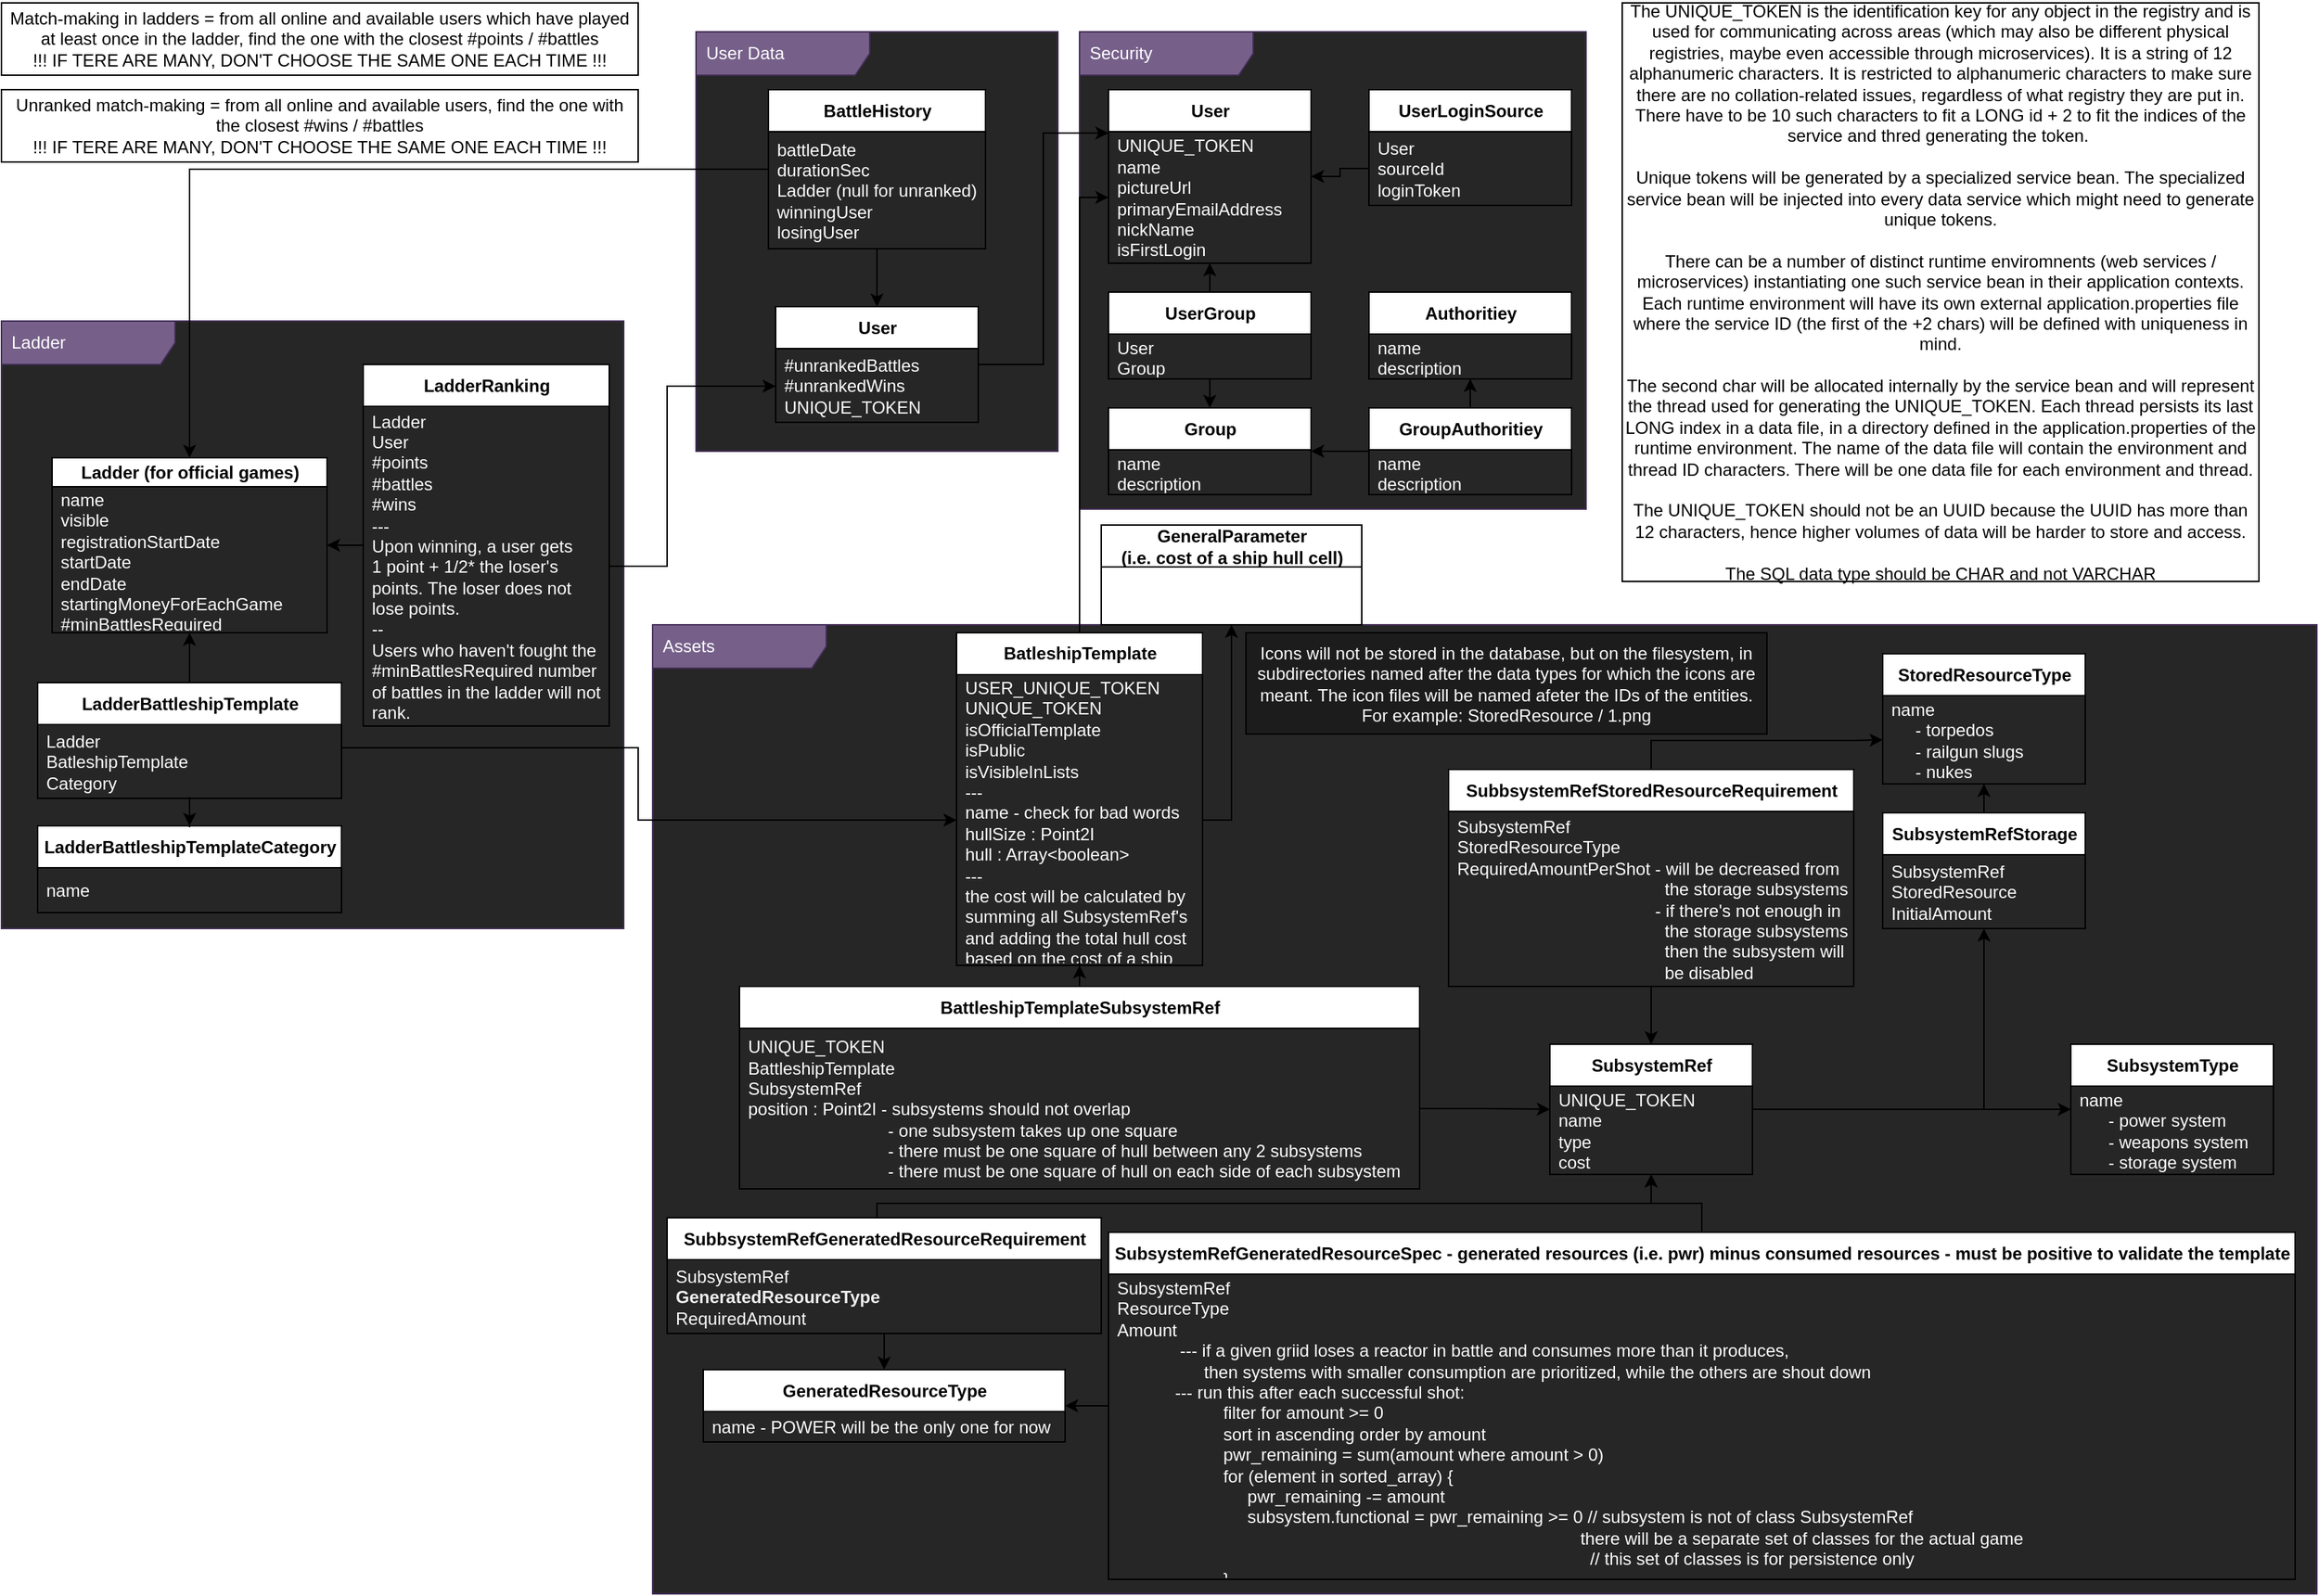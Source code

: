 <mxfile>
    <diagram id="Q96f5WNDCmfQpQFSebxe" name="Page-1">
        <mxGraphModel dx="732" dy="440" grid="1" gridSize="10" guides="1" tooltips="1" connect="1" arrows="1" fold="1" page="1" pageScale="1" pageWidth="850" pageHeight="1100" math="0" shadow="0">
            <root>
                <mxCell id="0"/>
                <mxCell id="1" parent="0"/>
                <mxCell id="100" value="User Data" style="shape=umlFrame;whiteSpace=wrap;html=1;width=120;height=30;boundedLbl=1;verticalAlign=middle;align=left;spacingLeft=5;fillColor=#76608a;strokeColor=#432D57;fontColor=#ffffff;swimlaneFillColor=#262626;" parent="1" vertex="1">
                    <mxGeometry x="480" y="20" width="250" height="290" as="geometry"/>
                </mxCell>
                <mxCell id="95" value="Assets" style="shape=umlFrame;whiteSpace=wrap;html=1;width=120;height=30;boundedLbl=1;verticalAlign=middle;align=left;spacingLeft=5;fillColor=#76608a;strokeColor=#432D57;fontColor=#ffffff;swimlaneFillColor=#262626;" parent="1" vertex="1">
                    <mxGeometry x="450" y="430" width="1150" height="670" as="geometry"/>
                </mxCell>
                <mxCell id="89" value="Security" style="shape=umlFrame;whiteSpace=wrap;html=1;width=120;height=30;boundedLbl=1;verticalAlign=middle;align=left;spacingLeft=5;fillColor=#76608a;strokeColor=#432D57;fontColor=#ffffff;swimlaneFillColor=#262626;" parent="1" vertex="1">
                    <mxGeometry x="745" y="20" width="350" height="330" as="geometry"/>
                </mxCell>
                <mxCell id="90" value="Ladder" style="shape=umlFrame;whiteSpace=wrap;html=1;width=120;height=30;boundedLbl=1;verticalAlign=middle;align=left;spacingLeft=5;fillColor=#76608a;strokeColor=#432D57;fontColor=#ffffff;swimlaneFillColor=#262626;" parent="1" vertex="1">
                    <mxGeometry y="220" width="430" height="420" as="geometry"/>
                </mxCell>
                <mxCell id="105" style="edgeStyle=orthogonalEdgeStyle;rounded=0;orthogonalLoop=1;jettySize=auto;html=1;entryX=0;entryY=0.25;entryDx=0;entryDy=0;" parent="1" source="2" target="101" edge="1">
                    <mxGeometry relative="1" as="geometry"/>
                </mxCell>
                <mxCell id="2" value="User" style="swimlane;fontStyle=1;align=center;verticalAlign=middle;childLayout=stackLayout;horizontal=1;startSize=29;horizontalStack=0;resizeParent=1;resizeParentMax=0;resizeLast=0;collapsible=0;marginBottom=0;html=1;" parent="1" vertex="1">
                    <mxGeometry x="535" y="210" width="140" height="80" as="geometry"/>
                </mxCell>
                <mxCell id="4" value="#unrankedBattles&lt;br&gt;#unrankedWins&lt;br&gt;UNIQUE_TOKEN" style="text;html=1;strokeColor=none;fillColor=none;align=left;verticalAlign=middle;spacingLeft=4;spacingRight=4;overflow=hidden;rotatable=0;points=[[0,0.5],[1,0.5]];portConstraint=eastwest;fontColor=#FFFFFF;" parent="2" vertex="1">
                    <mxGeometry y="29" width="140" height="51" as="geometry"/>
                </mxCell>
                <mxCell id="111" style="edgeStyle=orthogonalEdgeStyle;rounded=0;orthogonalLoop=1;jettySize=auto;html=1;" parent="1" source="9" target="102" edge="1">
                    <mxGeometry relative="1" as="geometry"/>
                </mxCell>
                <mxCell id="9" value="BatleshipTemplate" style="swimlane;fontStyle=1;align=center;verticalAlign=middle;childLayout=stackLayout;horizontal=1;startSize=29;horizontalStack=0;resizeParent=1;resizeParentMax=0;resizeLast=0;collapsible=0;marginBottom=0;html=1;" parent="1" vertex="1">
                    <mxGeometry x="660" y="435.5" width="170" height="230" as="geometry"/>
                </mxCell>
                <mxCell id="10" value="USER_UNIQUE_TOKEN&lt;br&gt;UNIQUE_TOKEN&lt;br&gt;isOfficialTemplate&lt;br&gt;isPublic&lt;br&gt;isVisibleInLists&lt;br&gt;---&lt;br&gt;name - check for bad words&lt;br&gt;hullSize : Point2I&lt;br&gt;hull : Array&amp;lt;boolean&amp;gt;&lt;br&gt;---&lt;br&gt;the cost will be calculated by&lt;br&gt;summing all SubsystemRef's&lt;br&gt;and adding the total hull cost&lt;br&gt;based on the cost of a ship&lt;br&gt;hull cell, which is looked up in&lt;br&gt;the GeneralParameter table" style="text;html=1;strokeColor=none;fillColor=none;align=left;verticalAlign=middle;spacingLeft=4;spacingRight=4;overflow=hidden;rotatable=0;points=[[0,0.5],[1,0.5]];portConstraint=eastwest;fontColor=#FFFFFF;" parent="9" vertex="1">
                    <mxGeometry y="29" width="170" height="201" as="geometry"/>
                </mxCell>
                <mxCell id="27" style="edgeStyle=orthogonalEdgeStyle;rounded=0;orthogonalLoop=1;jettySize=auto;html=1;" parent="1" source="11" target="17" edge="1">
                    <mxGeometry relative="1" as="geometry"/>
                </mxCell>
                <mxCell id="37" style="edgeStyle=orthogonalEdgeStyle;rounded=0;orthogonalLoop=1;jettySize=auto;html=1;" parent="1" source="11" target="35" edge="1">
                    <mxGeometry relative="1" as="geometry"/>
                </mxCell>
                <mxCell id="11" value="SubsystemRef" style="swimlane;fontStyle=1;align=center;verticalAlign=middle;childLayout=stackLayout;horizontal=1;startSize=29;horizontalStack=0;resizeParent=1;resizeParentMax=0;resizeLast=0;collapsible=0;marginBottom=0;html=1;" parent="1" vertex="1">
                    <mxGeometry x="1070" y="720" width="140" height="90" as="geometry"/>
                </mxCell>
                <mxCell id="12" value="UNIQUE_TOKEN&lt;br&gt;name&lt;br&gt;type&lt;br&gt;cost" style="text;html=1;strokeColor=none;fillColor=none;align=left;verticalAlign=middle;spacingLeft=4;spacingRight=4;overflow=hidden;rotatable=0;points=[[0,0.5],[1,0.5]];portConstraint=eastwest;fontColor=#FFFFFF;" parent="11" vertex="1">
                    <mxGeometry y="29" width="140" height="61" as="geometry"/>
                </mxCell>
                <mxCell id="17" value="SubsystemType" style="swimlane;fontStyle=1;align=center;verticalAlign=middle;childLayout=stackLayout;horizontal=1;startSize=29;horizontalStack=0;resizeParent=1;resizeParentMax=0;resizeLast=0;collapsible=0;marginBottom=0;html=1;" parent="1" vertex="1">
                    <mxGeometry x="1430" y="720" width="140" height="90" as="geometry"/>
                </mxCell>
                <mxCell id="18" value="name&lt;br&gt;&amp;nbsp; &amp;nbsp; &amp;nbsp; - power system&lt;br&gt;&amp;nbsp; &amp;nbsp; &amp;nbsp; - weapons system&lt;br&gt;&amp;nbsp; &amp;nbsp; &amp;nbsp; - storage system" style="text;html=1;strokeColor=none;fillColor=none;align=left;verticalAlign=middle;spacingLeft=4;spacingRight=4;overflow=hidden;rotatable=0;points=[[0,0.5],[1,0.5]];portConstraint=eastwest;fontColor=#FFFFFF;" parent="17" vertex="1">
                    <mxGeometry y="29" width="140" height="61" as="geometry"/>
                </mxCell>
                <mxCell id="29" style="edgeStyle=orthogonalEdgeStyle;rounded=0;orthogonalLoop=1;jettySize=auto;html=1;" parent="1" source="19" target="21" edge="1">
                    <mxGeometry relative="1" as="geometry"/>
                </mxCell>
                <mxCell id="43" style="edgeStyle=orthogonalEdgeStyle;rounded=0;orthogonalLoop=1;jettySize=auto;html=1;" parent="1" source="19" target="11" edge="1">
                    <mxGeometry relative="1" as="geometry"/>
                </mxCell>
                <mxCell id="19" value="SubsystemRefGeneratedResourceSpec - generated resources (i.e. pwr) minus consumed resources - must be positive to validate the template" style="swimlane;fontStyle=1;align=center;verticalAlign=middle;childLayout=stackLayout;horizontal=1;startSize=29;horizontalStack=0;resizeParent=1;resizeParentMax=0;resizeLast=0;collapsible=0;marginBottom=0;html=1;" parent="1" vertex="1">
                    <mxGeometry x="765" y="850" width="820" height="240" as="geometry"/>
                </mxCell>
                <mxCell id="20" value="SubsystemRef&lt;br&gt;ResourceType&lt;br&gt;Amount&lt;br&gt;&amp;nbsp; &amp;nbsp; &amp;nbsp; &amp;nbsp; &amp;nbsp; &amp;nbsp; &amp;nbsp;--- if a given griid loses a reactor in battle and consumes more than it produces,&lt;br&gt;&amp;nbsp; &amp;nbsp; &amp;nbsp; &amp;nbsp; &amp;nbsp; &amp;nbsp; &amp;nbsp; &amp;nbsp; &amp;nbsp; then systems with smaller consumption are prioritized, while the others are shout down&lt;br&gt;&amp;nbsp; &amp;nbsp; &amp;nbsp; &amp;nbsp; &amp;nbsp; &amp;nbsp; --- run this after each successful shot:&lt;br&gt;&amp;nbsp; &amp;nbsp; &amp;nbsp; &amp;nbsp; &amp;nbsp; &amp;nbsp; &amp;nbsp; &amp;nbsp; &amp;nbsp; &amp;nbsp; &amp;nbsp; filter for amount &amp;gt;= 0&lt;br&gt;&amp;nbsp; &amp;nbsp; &amp;nbsp; &amp;nbsp; &amp;nbsp; &amp;nbsp; &amp;nbsp; &amp;nbsp; &amp;nbsp; &amp;nbsp; &amp;nbsp; sort in ascending order by amount&lt;br&gt;&amp;nbsp; &amp;nbsp; &amp;nbsp; &amp;nbsp; &amp;nbsp; &amp;nbsp; &amp;nbsp; &amp;nbsp; &amp;nbsp; &amp;nbsp; &amp;nbsp; pwr_remaining = sum(amount where amount &amp;gt; 0)&lt;br&gt;&amp;nbsp; &amp;nbsp; &amp;nbsp; &amp;nbsp; &amp;nbsp; &amp;nbsp; &amp;nbsp; &amp;nbsp; &amp;nbsp; &amp;nbsp; &amp;nbsp; for (element in sorted_array) {&lt;br&gt;&amp;nbsp; &amp;nbsp; &amp;nbsp; &amp;nbsp; &amp;nbsp; &amp;nbsp; &amp;nbsp; &amp;nbsp; &amp;nbsp; &amp;nbsp; &amp;nbsp; &amp;nbsp; &amp;nbsp; &amp;nbsp;pwr_remaining -= amount&lt;br&gt;&amp;nbsp; &amp;nbsp; &amp;nbsp; &amp;nbsp; &amp;nbsp; &amp;nbsp; &amp;nbsp; &amp;nbsp; &amp;nbsp; &amp;nbsp; &amp;nbsp; &amp;nbsp; &amp;nbsp; &amp;nbsp;subsystem.functional = pwr_remaining &amp;gt;= 0 // subsystem is not of class SubsystemRef&lt;br&gt;&amp;nbsp; &amp;nbsp; &amp;nbsp; &amp;nbsp; &amp;nbsp; &amp;nbsp; &amp;nbsp; &amp;nbsp; &amp;nbsp; &amp;nbsp; &amp;nbsp; &amp;nbsp; &amp;nbsp; &amp;nbsp; &amp;nbsp; &amp;nbsp; &amp;nbsp; &amp;nbsp; &amp;nbsp; &amp;nbsp; &amp;nbsp; &amp;nbsp; &amp;nbsp; &amp;nbsp; &amp;nbsp; &amp;nbsp; &amp;nbsp; &amp;nbsp; &amp;nbsp; &amp;nbsp; &amp;nbsp; &amp;nbsp; &amp;nbsp; &amp;nbsp; &amp;nbsp; &amp;nbsp; &amp;nbsp; &amp;nbsp; &amp;nbsp; &amp;nbsp; &amp;nbsp; &amp;nbsp; &amp;nbsp; &amp;nbsp; &amp;nbsp; &amp;nbsp; &amp;nbsp; &amp;nbsp;   there will be a separate set of classes for the actual game&lt;br&gt;&amp;nbsp; &amp;nbsp; &amp;nbsp; &amp;nbsp; &amp;nbsp; &amp;nbsp; &amp;nbsp; &amp;nbsp; &amp;nbsp; &amp;nbsp; &amp;nbsp; &amp;nbsp; &amp;nbsp; &amp;nbsp; &amp;nbsp; &amp;nbsp; &amp;nbsp; &amp;nbsp; &amp;nbsp; &amp;nbsp; &amp;nbsp; &amp;nbsp; &amp;nbsp; &amp;nbsp; &amp;nbsp; &amp;nbsp; &amp;nbsp; &amp;nbsp; &amp;nbsp; &amp;nbsp; &amp;nbsp; &amp;nbsp; &amp;nbsp; &amp;nbsp; &amp;nbsp; &amp;nbsp; &amp;nbsp; &amp;nbsp; &amp;nbsp; &amp;nbsp; &amp;nbsp; &amp;nbsp; &amp;nbsp; &amp;nbsp; &amp;nbsp; &amp;nbsp; &amp;nbsp; &amp;nbsp; &amp;nbsp; // this set of classes is for persistence only&lt;br&gt;&amp;nbsp; &amp;nbsp; &amp;nbsp; &amp;nbsp; &amp;nbsp; &amp;nbsp; &amp;nbsp; &amp;nbsp; &amp;nbsp; &amp;nbsp; &amp;nbsp; }" style="text;html=1;strokeColor=none;fillColor=none;align=left;verticalAlign=middle;spacingLeft=4;spacingRight=4;overflow=hidden;rotatable=0;points=[[0,0.5],[1,0.5]];portConstraint=eastwest;fontColor=#FFFFFF;" parent="19" vertex="1">
                    <mxGeometry y="29" width="820" height="211" as="geometry"/>
                </mxCell>
                <mxCell id="21" value="GeneratedResourceType" style="swimlane;fontStyle=1;align=center;verticalAlign=middle;childLayout=stackLayout;horizontal=1;startSize=29;horizontalStack=0;resizeParent=1;resizeParentMax=0;resizeLast=0;collapsible=0;marginBottom=0;html=1;" parent="1" vertex="1">
                    <mxGeometry x="485" y="945" width="250" height="50" as="geometry"/>
                </mxCell>
                <mxCell id="22" value="name - POWER will be the only one for now" style="text;html=1;strokeColor=none;fillColor=none;align=left;verticalAlign=middle;spacingLeft=4;spacingRight=4;overflow=hidden;rotatable=0;points=[[0,0.5],[1,0.5]];portConstraint=eastwest;fontColor=#FFFFFF;" parent="21" vertex="1">
                    <mxGeometry y="29" width="250" height="21" as="geometry"/>
                </mxCell>
                <mxCell id="34" style="edgeStyle=orthogonalEdgeStyle;rounded=0;orthogonalLoop=1;jettySize=auto;html=1;" parent="1" source="23" target="9" edge="1">
                    <mxGeometry relative="1" as="geometry"/>
                </mxCell>
                <mxCell id="23" value="BattleshipTemplateSubsystemRef" style="swimlane;fontStyle=1;align=center;verticalAlign=middle;childLayout=stackLayout;horizontal=1;startSize=29;horizontalStack=0;resizeParent=1;resizeParentMax=0;resizeLast=0;collapsible=0;marginBottom=0;html=1;" parent="1" vertex="1">
                    <mxGeometry x="510" y="680" width="470" height="140" as="geometry"/>
                </mxCell>
                <mxCell id="24" value="UNIQUE_TOKEN&lt;br&gt;BattleshipTemplate&lt;br&gt;SubsystemRef&lt;br&gt;position : Point2I - subsystems should not overlap&lt;br&gt;&amp;nbsp; &amp;nbsp; &amp;nbsp; &amp;nbsp; &amp;nbsp; &amp;nbsp; &amp;nbsp; &amp;nbsp; &amp;nbsp; &amp;nbsp; &amp;nbsp; &amp;nbsp; &amp;nbsp; &amp;nbsp; &amp;nbsp;- one subsystem takes up one square&lt;br&gt;&amp;nbsp; &amp;nbsp; &amp;nbsp; &amp;nbsp; &amp;nbsp; &amp;nbsp; &amp;nbsp; &amp;nbsp; &amp;nbsp; &amp;nbsp; &amp;nbsp; &amp;nbsp; &amp;nbsp; &amp;nbsp; &amp;nbsp;- there must be one square of hull between any 2 subsystems&lt;br&gt;&amp;nbsp; &amp;nbsp; &amp;nbsp; &amp;nbsp; &amp;nbsp; &amp;nbsp; &amp;nbsp; &amp;nbsp; &amp;nbsp; &amp;nbsp; &amp;nbsp; &amp;nbsp; &amp;nbsp; &amp;nbsp; &amp;nbsp;- there must be one square of hull on each side of each subsystem" style="text;html=1;strokeColor=none;fillColor=none;align=left;verticalAlign=middle;spacingLeft=4;spacingRight=4;overflow=hidden;rotatable=0;points=[[0,0.5],[1,0.5]];portConstraint=eastwest;fontColor=#FFFFFF;" parent="23" vertex="1">
                    <mxGeometry y="29" width="470" height="111" as="geometry"/>
                </mxCell>
                <mxCell id="25" style="edgeStyle=orthogonalEdgeStyle;rounded=0;orthogonalLoop=1;jettySize=auto;html=1;" parent="1" source="24" target="11" edge="1">
                    <mxGeometry relative="1" as="geometry"/>
                </mxCell>
                <mxCell id="40" style="edgeStyle=orthogonalEdgeStyle;rounded=0;orthogonalLoop=1;jettySize=auto;html=1;" parent="1" source="35" target="38" edge="1">
                    <mxGeometry relative="1" as="geometry"/>
                </mxCell>
                <mxCell id="35" value="SubsystemRefStorage" style="swimlane;fontStyle=1;align=center;verticalAlign=middle;childLayout=stackLayout;horizontal=1;startSize=29;horizontalStack=0;resizeParent=1;resizeParentMax=0;resizeLast=0;collapsible=0;marginBottom=0;html=1;" parent="1" vertex="1">
                    <mxGeometry x="1300" y="560" width="140" height="80" as="geometry"/>
                </mxCell>
                <mxCell id="36" value="SubsystemRef&lt;br&gt;StoredResource&lt;br&gt;InitialAmount" style="text;html=1;strokeColor=none;fillColor=none;align=left;verticalAlign=middle;spacingLeft=4;spacingRight=4;overflow=hidden;rotatable=0;points=[[0,0.5],[1,0.5]];portConstraint=eastwest;fontColor=#FFFFFF;" parent="35" vertex="1">
                    <mxGeometry y="29" width="140" height="51" as="geometry"/>
                </mxCell>
                <mxCell id="38" value="StoredResourceType" style="swimlane;fontStyle=1;align=center;verticalAlign=middle;childLayout=stackLayout;horizontal=1;startSize=29;horizontalStack=0;resizeParent=1;resizeParentMax=0;resizeLast=0;collapsible=0;marginBottom=0;html=1;" parent="1" vertex="1">
                    <mxGeometry x="1300" y="450" width="140" height="90" as="geometry"/>
                </mxCell>
                <mxCell id="39" value="name&lt;br&gt;&amp;nbsp; &amp;nbsp; &amp;nbsp;- torpedos&lt;br&gt;&amp;nbsp; &amp;nbsp; &amp;nbsp;- railgun slugs&lt;br&gt;&amp;nbsp; &amp;nbsp; &amp;nbsp;- nukes" style="text;html=1;strokeColor=none;fillColor=none;align=left;verticalAlign=middle;spacingLeft=4;spacingRight=4;overflow=hidden;rotatable=0;points=[[0,0.5],[1,0.5]];portConstraint=eastwest;fontColor=#FFFFFF;" parent="38" vertex="1">
                    <mxGeometry y="29" width="140" height="61" as="geometry"/>
                </mxCell>
                <mxCell id="48" style="edgeStyle=orthogonalEdgeStyle;rounded=0;orthogonalLoop=1;jettySize=auto;html=1;" parent="1" source="41" target="11" edge="1">
                    <mxGeometry relative="1" as="geometry"/>
                </mxCell>
                <mxCell id="119" style="edgeStyle=orthogonalEdgeStyle;rounded=0;orthogonalLoop=1;jettySize=auto;html=1;entryX=0;entryY=0.5;entryDx=0;entryDy=0;" parent="1" source="41" target="39" edge="1">
                    <mxGeometry relative="1" as="geometry">
                        <Array as="points">
                            <mxPoint x="1140" y="510"/>
                            <mxPoint x="1280" y="510"/>
                        </Array>
                    </mxGeometry>
                </mxCell>
                <mxCell id="41" value="SubbsystemRefStoredResourceRequirement" style="swimlane;fontStyle=1;align=center;verticalAlign=middle;childLayout=stackLayout;horizontal=1;startSize=29;horizontalStack=0;resizeParent=1;resizeParentMax=0;resizeLast=0;collapsible=0;marginBottom=0;html=1;" parent="1" vertex="1">
                    <mxGeometry x="1000" y="530" width="280" height="150" as="geometry"/>
                </mxCell>
                <mxCell id="42" value="SubsystemRef&lt;br&gt;StoredResourceType&lt;br&gt;RequiredAmountPerShot - will be decreased from&lt;br&gt;&amp;nbsp; &amp;nbsp; &amp;nbsp; &amp;nbsp; &amp;nbsp; &amp;nbsp; &amp;nbsp; &amp;nbsp; &amp;nbsp; &amp;nbsp; &amp;nbsp; &amp;nbsp; &amp;nbsp; &amp;nbsp; &amp;nbsp; &amp;nbsp; &amp;nbsp; &amp;nbsp; &amp;nbsp; &amp;nbsp; &amp;nbsp; &amp;nbsp;the storage subsystems&lt;br&gt;&amp;nbsp; &amp;nbsp; &amp;nbsp; &amp;nbsp; &amp;nbsp; &amp;nbsp; &amp;nbsp; &amp;nbsp; &amp;nbsp; &amp;nbsp; &amp;nbsp; &amp;nbsp; &amp;nbsp; &amp;nbsp; &amp;nbsp; &amp;nbsp; &amp;nbsp; &amp;nbsp; &amp;nbsp; &amp;nbsp; &amp;nbsp;- if there's not enough in&lt;br&gt;&amp;nbsp; &amp;nbsp; &amp;nbsp; &amp;nbsp; &amp;nbsp; &amp;nbsp; &amp;nbsp; &amp;nbsp; &amp;nbsp; &amp;nbsp; &amp;nbsp; &amp;nbsp; &amp;nbsp; &amp;nbsp; &amp;nbsp; &amp;nbsp; &amp;nbsp; &amp;nbsp; &amp;nbsp; &amp;nbsp; &amp;nbsp; &amp;nbsp;the storage subsystems,&lt;br&gt;&amp;nbsp; &amp;nbsp; &amp;nbsp; &amp;nbsp; &amp;nbsp; &amp;nbsp; &amp;nbsp; &amp;nbsp; &amp;nbsp; &amp;nbsp; &amp;nbsp; &amp;nbsp; &amp;nbsp; &amp;nbsp; &amp;nbsp; &amp;nbsp; &amp;nbsp; &amp;nbsp; &amp;nbsp; &amp;nbsp; &amp;nbsp; &amp;nbsp;then the subsystem will&lt;br&gt;&amp;nbsp; &amp;nbsp; &amp;nbsp; &amp;nbsp; &amp;nbsp; &amp;nbsp; &amp;nbsp; &amp;nbsp; &amp;nbsp; &amp;nbsp; &amp;nbsp; &amp;nbsp; &amp;nbsp; &amp;nbsp; &amp;nbsp; &amp;nbsp; &amp;nbsp; &amp;nbsp; &amp;nbsp; &amp;nbsp; &amp;nbsp; &amp;nbsp;be disabled" style="text;html=1;strokeColor=none;fillColor=none;align=left;verticalAlign=middle;spacingLeft=4;spacingRight=4;overflow=hidden;rotatable=0;points=[[0,0.5],[1,0.5]];portConstraint=eastwest;fontColor=#FFFFFF;" parent="41" vertex="1">
                    <mxGeometry y="29" width="280" height="121" as="geometry"/>
                </mxCell>
                <mxCell id="49" value="Icons will not be stored in the database, but on the filesystem, in subdirectories named after the data types for which the icons are meant. The icon files will be named afeter the IDs of the entities. For example: StoredResource / 1.png" style="rounded=0;whiteSpace=wrap;html=1;fillColor=#1C1C1C;fontColor=#FFFFFF;" parent="1" vertex="1">
                    <mxGeometry x="860" y="435.5" width="360" height="70" as="geometry"/>
                </mxCell>
                <mxCell id="51" value="GeneralParameter&lt;br&gt;(i.e. cost of a ship hull cell)" style="swimlane;fontStyle=1;align=center;verticalAlign=middle;childLayout=stackLayout;horizontal=1;startSize=29;horizontalStack=0;resizeParent=1;resizeParentMax=0;resizeLast=0;collapsible=0;marginBottom=0;html=1;" parent="1" vertex="1">
                    <mxGeometry x="760" y="361" width="180" height="69" as="geometry"/>
                </mxCell>
                <mxCell id="52" value="name&lt;br&gt;value" style="text;html=1;strokeColor=none;fillColor=none;align=left;verticalAlign=middle;spacingLeft=4;spacingRight=4;overflow=hidden;rotatable=0;points=[[0,0.5],[1,0.5]];portConstraint=eastwest;fontColor=#FFFFFF;" parent="51" vertex="1">
                    <mxGeometry y="29" width="180" height="40" as="geometry"/>
                </mxCell>
                <mxCell id="53" style="edgeStyle=orthogonalEdgeStyle;rounded=0;orthogonalLoop=1;jettySize=auto;html=1;" parent="1" source="10" target="51" edge="1">
                    <mxGeometry relative="1" as="geometry"/>
                </mxCell>
                <mxCell id="54" value="Ladder (for official games)" style="swimlane;fontStyle=1;align=center;verticalAlign=middle;childLayout=stackLayout;horizontal=1;startSize=20;horizontalStack=0;resizeParent=1;resizeParentMax=0;resizeLast=0;collapsible=0;marginBottom=0;html=1;" parent="1" vertex="1">
                    <mxGeometry x="35" y="314.5" width="190" height="121" as="geometry"/>
                </mxCell>
                <mxCell id="55" value="name&lt;br&gt;visible&lt;br&gt;registrationStartDate&lt;br&gt;startDate&lt;br&gt;endDate&lt;br&gt;startingMoneyForEachGame&lt;br&gt;#minBattlesRequired" style="text;html=1;strokeColor=none;fillColor=none;align=left;verticalAlign=middle;spacingLeft=4;spacingRight=4;overflow=hidden;rotatable=0;points=[[0,0.5],[1,0.5]];portConstraint=eastwest;fontColor=#FFFFFF;" parent="54" vertex="1">
                    <mxGeometry y="20" width="190" height="101" as="geometry"/>
                </mxCell>
                <mxCell id="58" style="edgeStyle=orthogonalEdgeStyle;rounded=0;orthogonalLoop=1;jettySize=auto;html=1;" parent="1" source="56" target="54" edge="1">
                    <mxGeometry relative="1" as="geometry"/>
                </mxCell>
                <mxCell id="56" value="LadderRanking" style="swimlane;fontStyle=1;align=center;verticalAlign=middle;childLayout=stackLayout;horizontal=1;startSize=29;horizontalStack=0;resizeParent=1;resizeParentMax=0;resizeLast=0;collapsible=0;marginBottom=0;html=1;" parent="1" vertex="1">
                    <mxGeometry x="250" y="250" width="170" height="250" as="geometry"/>
                </mxCell>
                <mxCell id="57" value="Ladder&lt;br&gt;User&lt;br&gt;#points&lt;br&gt;#battles&lt;br&gt;#wins&lt;br&gt;---&lt;br&gt;Upon winning, a user gets&lt;br&gt;1 point + 1/2* the loser's&lt;br&gt;points. The loser does not&lt;br&gt;lose points.&amp;nbsp;&lt;br&gt;--&lt;br&gt;Users who haven't fought the&lt;br&gt;#minBattlesRequired number&lt;br&gt;of battles in the ladder will not&lt;br&gt;rank." style="text;html=1;strokeColor=none;fillColor=none;align=left;verticalAlign=middle;spacingLeft=4;spacingRight=4;overflow=hidden;rotatable=0;points=[[0,0.5],[1,0.5]];portConstraint=eastwest;fontColor=#FFFFFF;" parent="56" vertex="1">
                    <mxGeometry y="29" width="170" height="221" as="geometry"/>
                </mxCell>
                <mxCell id="60" style="edgeStyle=orthogonalEdgeStyle;rounded=0;orthogonalLoop=1;jettySize=auto;html=1;" parent="1" source="57" target="2" edge="1">
                    <mxGeometry relative="1" as="geometry">
                        <Array as="points">
                            <mxPoint x="460" y="390"/>
                            <mxPoint x="460" y="265"/>
                        </Array>
                    </mxGeometry>
                </mxCell>
                <mxCell id="61" value="LadderBattleshipTemplateCategory" style="swimlane;fontStyle=1;align=center;verticalAlign=middle;childLayout=stackLayout;horizontal=1;startSize=29;horizontalStack=0;resizeParent=1;resizeParentMax=0;resizeLast=0;collapsible=0;marginBottom=0;html=1;" parent="1" vertex="1">
                    <mxGeometry x="25" y="569" width="210" height="60" as="geometry"/>
                </mxCell>
                <mxCell id="62" value="name" style="text;html=1;strokeColor=none;fillColor=none;align=left;verticalAlign=middle;spacingLeft=4;spacingRight=4;overflow=hidden;rotatable=0;points=[[0,0.5],[1,0.5]];portConstraint=eastwest;fontColor=#FFFFFF;" parent="61" vertex="1">
                    <mxGeometry y="29" width="210" height="31" as="geometry"/>
                </mxCell>
                <mxCell id="66" style="edgeStyle=orthogonalEdgeStyle;rounded=0;orthogonalLoop=1;jettySize=auto;html=1;" parent="1" source="63" target="54" edge="1">
                    <mxGeometry relative="1" as="geometry"/>
                </mxCell>
                <mxCell id="67" style="edgeStyle=orthogonalEdgeStyle;rounded=0;orthogonalLoop=1;jettySize=auto;html=1;" parent="1" source="63" target="61" edge="1">
                    <mxGeometry relative="1" as="geometry"/>
                </mxCell>
                <mxCell id="63" value="LadderBattleshipTemplate" style="swimlane;fontStyle=1;align=center;verticalAlign=middle;childLayout=stackLayout;horizontal=1;startSize=29;horizontalStack=0;resizeParent=1;resizeParentMax=0;resizeLast=0;collapsible=0;marginBottom=0;html=1;" parent="1" vertex="1">
                    <mxGeometry x="25" y="470" width="210" height="80" as="geometry"/>
                </mxCell>
                <mxCell id="64" value="Ladder&lt;br&gt;BatleshipTemplate&lt;br&gt;Category" style="text;html=1;strokeColor=none;fillColor=none;align=left;verticalAlign=middle;spacingLeft=4;spacingRight=4;overflow=hidden;rotatable=0;points=[[0,0.5],[1,0.5]];portConstraint=eastwest;fontColor=#FFFFFF;" parent="63" vertex="1">
                    <mxGeometry y="29" width="210" height="51" as="geometry"/>
                </mxCell>
                <mxCell id="65" style="edgeStyle=orthogonalEdgeStyle;rounded=0;orthogonalLoop=1;jettySize=auto;html=1;" parent="1" source="64" target="9" edge="1">
                    <mxGeometry relative="1" as="geometry">
                        <Array as="points">
                            <mxPoint x="440" y="515"/>
                            <mxPoint x="440" y="565"/>
                        </Array>
                    </mxGeometry>
                </mxCell>
                <mxCell id="68" value="Match-making in ladders = from all online and available users which have played at least once in the ladder, find the one with the closest #points / #battles&lt;br&gt;!!! IF TERE ARE MANY, DON'T CHOOSE THE SAME ONE EACH TIME !!!" style="rounded=0;whiteSpace=wrap;html=1;" parent="1" vertex="1">
                    <mxGeometry width="440" height="50" as="geometry"/>
                </mxCell>
                <mxCell id="69" value="Unranked match-making = from all online and available users, find the one with the closest #wins / #battles&lt;br&gt;!!! IF TERE ARE MANY, DON'T CHOOSE THE SAME ONE EACH TIME !!!" style="rounded=0;whiteSpace=wrap;html=1;" parent="1" vertex="1">
                    <mxGeometry y="60" width="440" height="50" as="geometry"/>
                </mxCell>
                <mxCell id="74" style="edgeStyle=orthogonalEdgeStyle;rounded=0;orthogonalLoop=1;jettySize=auto;html=1;" parent="1" source="72" target="2" edge="1">
                    <mxGeometry relative="1" as="geometry"/>
                </mxCell>
                <mxCell id="75" style="edgeStyle=orthogonalEdgeStyle;rounded=0;orthogonalLoop=1;jettySize=auto;html=1;entryX=0.5;entryY=0;entryDx=0;entryDy=0;" parent="1" source="72" target="54" edge="1">
                    <mxGeometry relative="1" as="geometry"/>
                </mxCell>
                <mxCell id="72" value="BattleHistory" style="swimlane;fontStyle=1;align=center;verticalAlign=middle;childLayout=stackLayout;horizontal=1;startSize=29;horizontalStack=0;resizeParent=1;resizeParentMax=0;resizeLast=0;collapsible=0;marginBottom=0;html=1;" parent="1" vertex="1">
                    <mxGeometry x="530" y="60" width="150" height="110" as="geometry"/>
                </mxCell>
                <mxCell id="73" value="battleDate&lt;br&gt;durationSec&lt;br&gt;Ladder (null for unranked)&lt;br&gt;winningUser&lt;br&gt;losingUser" style="text;html=1;strokeColor=none;fillColor=none;align=left;verticalAlign=middle;spacingLeft=4;spacingRight=4;overflow=hidden;rotatable=0;points=[[0,0.5],[1,0.5]];portConstraint=eastwest;fontColor=#FFFFFF;" parent="72" vertex="1">
                    <mxGeometry y="29" width="150" height="81" as="geometry"/>
                </mxCell>
                <mxCell id="76" value="Group" style="swimlane;fontStyle=1;align=center;verticalAlign=middle;childLayout=stackLayout;horizontal=1;startSize=29;horizontalStack=0;resizeParent=1;resizeParentMax=0;resizeLast=0;collapsible=0;marginBottom=0;html=1;" parent="1" vertex="1">
                    <mxGeometry x="765" y="280" width="140" height="60" as="geometry"/>
                </mxCell>
                <mxCell id="77" value="name&lt;br&gt;description" style="text;html=1;strokeColor=none;fillColor=none;align=left;verticalAlign=middle;spacingLeft=4;spacingRight=4;overflow=hidden;rotatable=0;points=[[0,0.5],[1,0.5]];portConstraint=eastwest;fontColor=#FFFFFF;" parent="76" vertex="1">
                    <mxGeometry y="29" width="140" height="31" as="geometry"/>
                </mxCell>
                <mxCell id="86" style="edgeStyle=orthogonalEdgeStyle;rounded=0;orthogonalLoop=1;jettySize=auto;html=1;" parent="1" source="78" target="76" edge="1">
                    <mxGeometry relative="1" as="geometry"/>
                </mxCell>
                <mxCell id="108" style="edgeStyle=orthogonalEdgeStyle;rounded=0;orthogonalLoop=1;jettySize=auto;html=1;" parent="1" source="78" target="101" edge="1">
                    <mxGeometry relative="1" as="geometry"/>
                </mxCell>
                <mxCell id="78" value="UserGroup" style="swimlane;fontStyle=1;align=center;verticalAlign=middle;childLayout=stackLayout;horizontal=1;startSize=29;horizontalStack=0;resizeParent=1;resizeParentMax=0;resizeLast=0;collapsible=0;marginBottom=0;html=1;" parent="1" vertex="1">
                    <mxGeometry x="765" y="200" width="140" height="60" as="geometry"/>
                </mxCell>
                <mxCell id="79" value="User&lt;br&gt;Group" style="text;html=1;strokeColor=none;fillColor=none;align=left;verticalAlign=middle;spacingLeft=4;spacingRight=4;overflow=hidden;rotatable=0;points=[[0,0.5],[1,0.5]];portConstraint=eastwest;fontColor=#FFFFFF;" parent="78" vertex="1">
                    <mxGeometry y="29" width="140" height="31" as="geometry"/>
                </mxCell>
                <mxCell id="82" value="Authoritiey" style="swimlane;fontStyle=1;align=center;verticalAlign=middle;childLayout=stackLayout;horizontal=1;startSize=29;horizontalStack=0;resizeParent=1;resizeParentMax=0;resizeLast=0;collapsible=0;marginBottom=0;html=1;" parent="1" vertex="1">
                    <mxGeometry x="945" y="200" width="140" height="60" as="geometry"/>
                </mxCell>
                <mxCell id="83" value="name&lt;br&gt;description" style="text;html=1;strokeColor=none;fillColor=none;align=left;verticalAlign=middle;spacingLeft=4;spacingRight=4;overflow=hidden;rotatable=0;points=[[0,0.5],[1,0.5]];portConstraint=eastwest;fontColor=#FFFFFF;" parent="82" vertex="1">
                    <mxGeometry y="29" width="140" height="31" as="geometry"/>
                </mxCell>
                <mxCell id="88" style="edgeStyle=orthogonalEdgeStyle;rounded=0;orthogonalLoop=1;jettySize=auto;html=1;" parent="1" source="84" target="82" edge="1">
                    <mxGeometry relative="1" as="geometry"/>
                </mxCell>
                <mxCell id="107" style="edgeStyle=orthogonalEdgeStyle;rounded=0;orthogonalLoop=1;jettySize=auto;html=1;" parent="1" source="84" target="76" edge="1">
                    <mxGeometry relative="1" as="geometry"/>
                </mxCell>
                <mxCell id="84" value="GroupAuthoritiey" style="swimlane;fontStyle=1;align=center;verticalAlign=middle;childLayout=stackLayout;horizontal=1;startSize=29;horizontalStack=0;resizeParent=1;resizeParentMax=0;resizeLast=0;collapsible=0;marginBottom=0;html=1;" parent="1" vertex="1">
                    <mxGeometry x="945" y="280" width="140" height="60" as="geometry"/>
                </mxCell>
                <mxCell id="85" value="name&lt;br&gt;description" style="text;html=1;strokeColor=none;fillColor=none;align=left;verticalAlign=middle;spacingLeft=4;spacingRight=4;overflow=hidden;rotatable=0;points=[[0,0.5],[1,0.5]];portConstraint=eastwest;fontColor=#FFFFFF;" parent="84" vertex="1">
                    <mxGeometry y="29" width="140" height="31" as="geometry"/>
                </mxCell>
                <mxCell id="91" value="UserLoginSource" style="swimlane;fontStyle=1;align=center;verticalAlign=middle;childLayout=stackLayout;horizontal=1;startSize=29;horizontalStack=0;resizeParent=1;resizeParentMax=0;resizeLast=0;collapsible=0;marginBottom=0;html=1;" parent="1" vertex="1">
                    <mxGeometry x="945" y="60" width="140" height="80" as="geometry"/>
                </mxCell>
                <mxCell id="92" value="User&lt;br&gt;sourceId&lt;br&gt;loginToken" style="text;html=1;strokeColor=none;fillColor=none;align=left;verticalAlign=middle;spacingLeft=4;spacingRight=4;overflow=hidden;rotatable=0;points=[[0,0.5],[1,0.5]];portConstraint=eastwest;fontColor=#FFFFFF;" parent="91" vertex="1">
                    <mxGeometry y="29" width="140" height="51" as="geometry"/>
                </mxCell>
                <mxCell id="101" value="User" style="swimlane;fontStyle=1;align=center;verticalAlign=middle;childLayout=stackLayout;horizontal=1;startSize=29;horizontalStack=0;resizeParent=1;resizeParentMax=0;resizeLast=0;collapsible=0;marginBottom=0;html=1;" parent="1" vertex="1">
                    <mxGeometry x="765" y="60" width="140" height="120" as="geometry"/>
                </mxCell>
                <mxCell id="102" value="UNIQUE_TOKEN&lt;br&gt;name&lt;br&gt;pictureUrl&lt;br&gt;primaryEmailAddress&lt;br&gt;nickName&lt;br&gt;isFirstLogin" style="text;html=1;strokeColor=none;fillColor=none;align=left;verticalAlign=middle;spacingLeft=4;spacingRight=4;overflow=hidden;rotatable=0;points=[[0,0.5],[1,0.5]];portConstraint=eastwest;fontColor=#FFFFFF;" parent="101" vertex="1">
                    <mxGeometry y="29" width="140" height="91" as="geometry"/>
                </mxCell>
                <mxCell id="103" style="edgeStyle=orthogonalEdgeStyle;rounded=0;orthogonalLoop=1;jettySize=auto;html=1;" parent="1" source="92" target="101" edge="1">
                    <mxGeometry relative="1" as="geometry"/>
                </mxCell>
                <mxCell id="106" value="The UNIQUE_TOKEN is the identification key for any object in the registry and is used for communicating across areas (which may also be different physical registries, maybe even accessible through microservices). It is&amp;nbsp;a string of 12 alphanumeric characters. It is restricted to alphanumeric characters to make sure there are no collation-related issues, regardless of what registry they are put in. There have to be 10 such characters to fit a LONG id + 2 to fit the indices of the service and thred generating the token.&amp;nbsp;&lt;br&gt;&lt;br&gt;Unique tokens will be generated by a specialized service bean. The specialized service bean will be injected into every data service which might need to generate unique tokens.&lt;br&gt;&lt;br&gt;There can be a number of distinct runtime enviromnents (web services / microservices) instantiating one such service bean in their application contexts. Each runtime environment will have its own external application.properties file where the service ID (the first of the +2 chars) will be defined with uniqueness in mind.&lt;br&gt;&lt;br&gt;The second char will be allocated internally by the service bean and will represent the thread used for generating the UNIQUE_TOKEN. Each thread persists its last LONG index in a data file, in a directory defined in the application.properties of the runtime environment. The name of the data file will contain the environment and thread ID characters. There will be one data file for each environment and thread.&lt;br&gt;&lt;br&gt;The UNIQUE_TOKEN should not be an UUID because the UUID has more than 12 characters, hence higher volumes of data will be harder to store and access.&lt;br&gt;&lt;br&gt;The SQL data type should be CHAR and not VARCHAR" style="rounded=0;whiteSpace=wrap;html=1;" parent="1" vertex="1">
                    <mxGeometry x="1120" width="440" height="400" as="geometry"/>
                </mxCell>
                <mxCell id="116" style="edgeStyle=orthogonalEdgeStyle;rounded=0;orthogonalLoop=1;jettySize=auto;html=1;" parent="1" source="112" target="11" edge="1">
                    <mxGeometry relative="1" as="geometry">
                        <Array as="points">
                            <mxPoint x="605" y="830"/>
                            <mxPoint x="1140" y="830"/>
                        </Array>
                    </mxGeometry>
                </mxCell>
                <mxCell id="117" style="edgeStyle=orthogonalEdgeStyle;rounded=0;orthogonalLoop=1;jettySize=auto;html=1;" parent="1" source="112" target="21" edge="1">
                    <mxGeometry relative="1" as="geometry"/>
                </mxCell>
                <mxCell id="112" value="SubbsystemRefGeneratedResourceRequirement" style="swimlane;fontStyle=1;align=center;verticalAlign=middle;childLayout=stackLayout;horizontal=1;startSize=29;horizontalStack=0;resizeParent=1;resizeParentMax=0;resizeLast=0;collapsible=0;marginBottom=0;html=1;" parent="1" vertex="1">
                    <mxGeometry x="460" y="840" width="300" height="80" as="geometry"/>
                </mxCell>
                <mxCell id="113" value="SubsystemRef&lt;br&gt;&lt;span style=&quot;color: rgb(240 , 240 , 240) ; font-weight: 700 ; text-align: center&quot;&gt;GeneratedResourceType&lt;/span&gt;&lt;br&gt;RequiredAmount" style="text;html=1;strokeColor=none;fillColor=none;align=left;verticalAlign=middle;spacingLeft=4;spacingRight=4;overflow=hidden;rotatable=0;points=[[0,0.5],[1,0.5]];portConstraint=eastwest;fontColor=#FFFFFF;" parent="112" vertex="1">
                    <mxGeometry y="29" width="300" height="51" as="geometry"/>
                </mxCell>
            </root>
        </mxGraphModel>
    </diagram>
</mxfile>